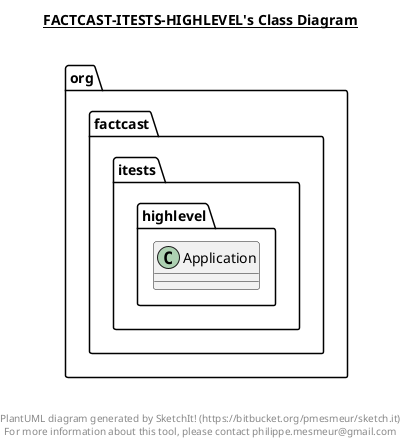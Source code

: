 @startuml

title __FACTCAST-ITESTS-HIGHLEVEL's Class Diagram__\n

  namespace org.factcast.itests.highlevel {
    class org.factcast.itests.highlevel.Application {
    }
  }
  



right footer


PlantUML diagram generated by SketchIt! (https://bitbucket.org/pmesmeur/sketch.it)
For more information about this tool, please contact philippe.mesmeur@gmail.com
endfooter

@enduml
